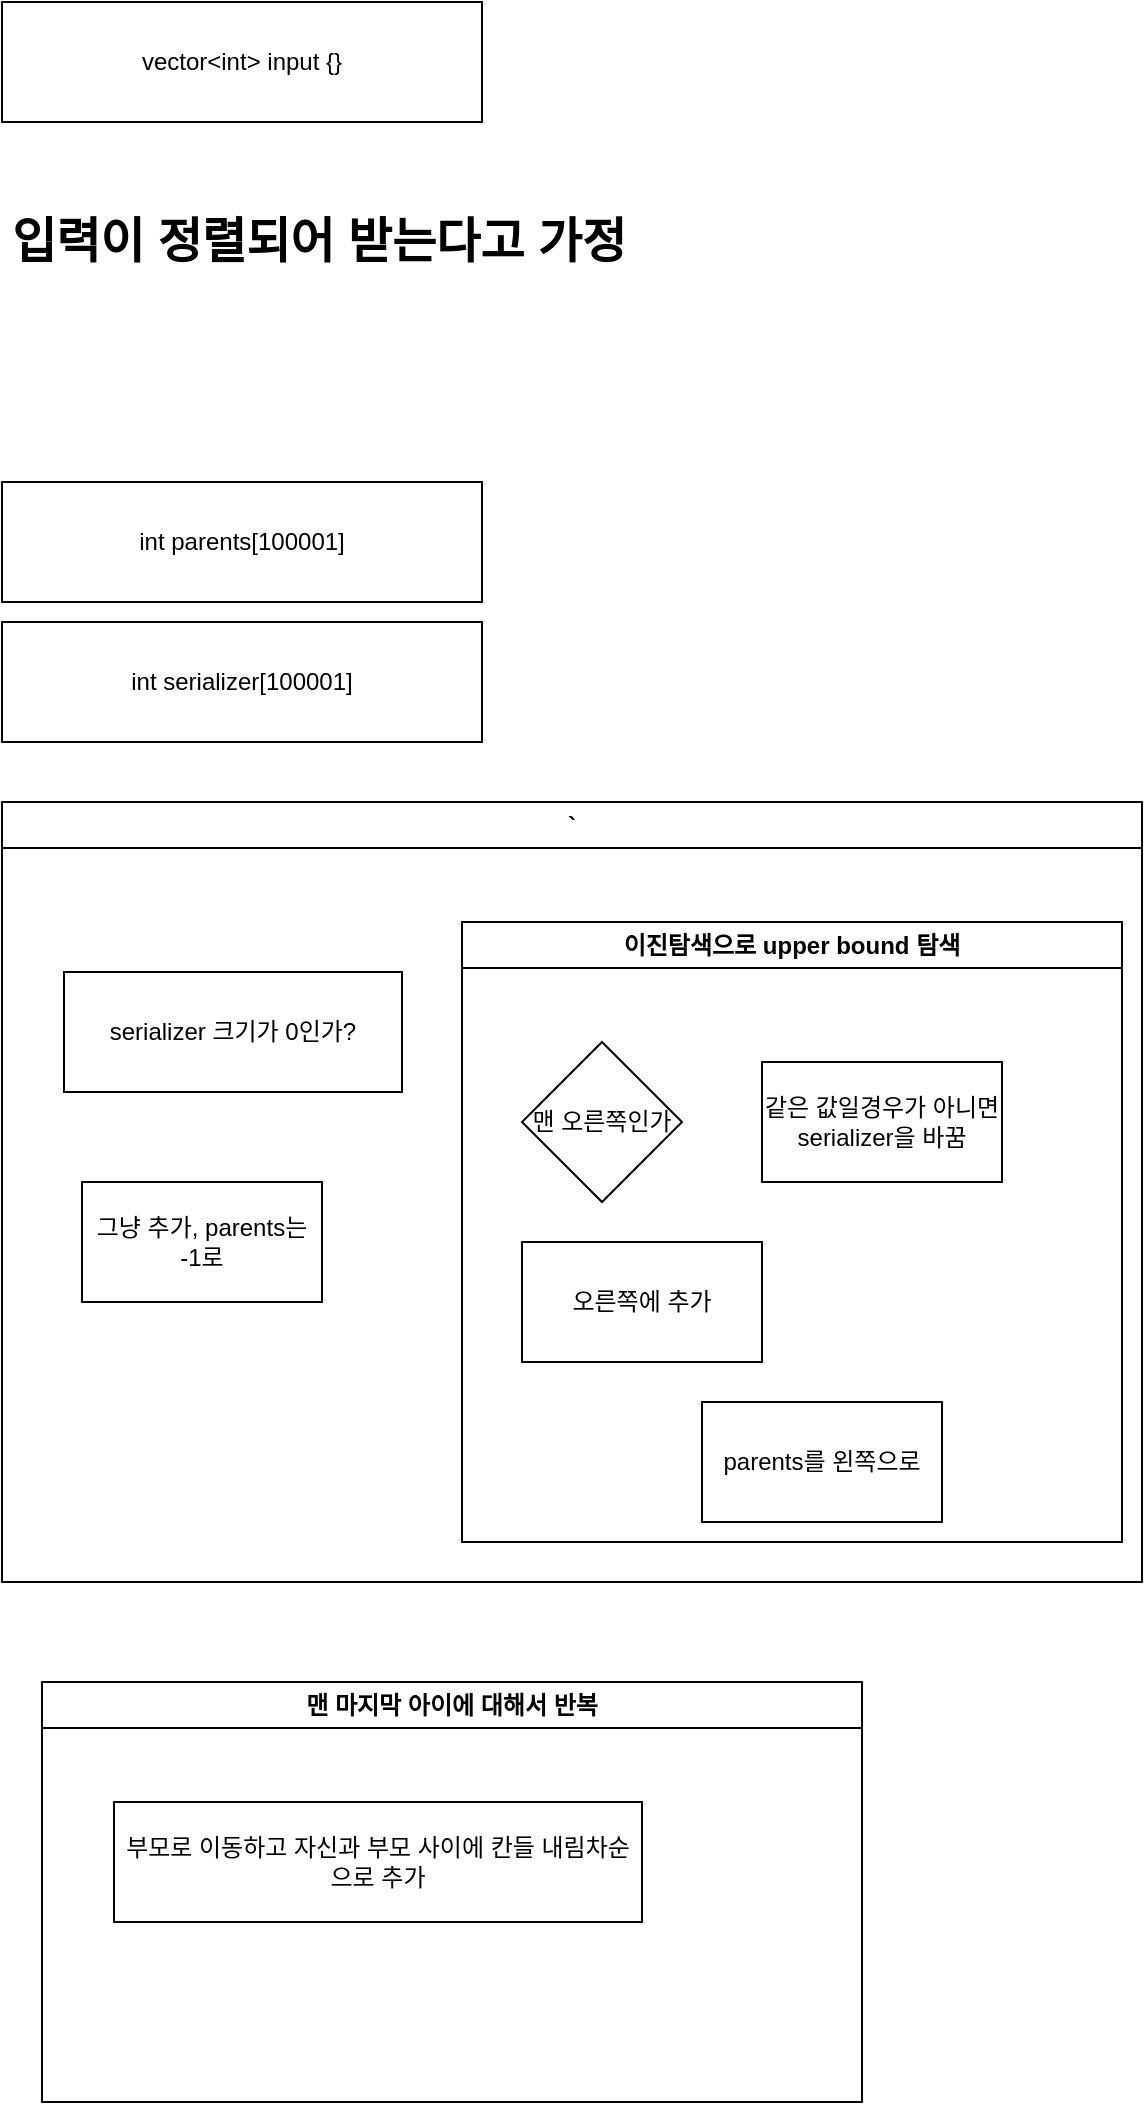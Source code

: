 <mxfile version="23.1.5" type="device">
  <diagram name="페이지-1" id="C_80ixQkP3eMDvwuebmH">
    <mxGraphModel dx="605" dy="692" grid="1" gridSize="10" guides="1" tooltips="1" connect="1" arrows="1" fold="1" page="1" pageScale="1" pageWidth="827" pageHeight="1169" math="0" shadow="0">
      <root>
        <mxCell id="0" />
        <mxCell id="1" parent="0" />
        <mxCell id="0SMTt5g0StI9omXzJdun-1" value="`" style="whiteSpace=wrap;html=1;shape=swimlane;fontStyle=1;startSize=23;" vertex="1" parent="1">
          <mxGeometry x="100" y="440" width="570" height="390" as="geometry" />
        </mxCell>
        <mxCell id="0SMTt5g0StI9omXzJdun-6" value="serializer 크기가 0인가?" style="rounded=0;whiteSpace=wrap;html=1;" vertex="1" parent="0SMTt5g0StI9omXzJdun-1">
          <mxGeometry x="31" y="85" width="169" height="60" as="geometry" />
        </mxCell>
        <mxCell id="0SMTt5g0StI9omXzJdun-8" value="그냥 추가, parents는 -1로" style="whiteSpace=wrap;html=1;" vertex="1" parent="0SMTt5g0StI9omXzJdun-1">
          <mxGeometry x="40" y="190" width="120" height="60" as="geometry" />
        </mxCell>
        <mxCell id="0SMTt5g0StI9omXzJdun-10" value="이진탐색으로 upper bound 탐색" style="swimlane;whiteSpace=wrap;html=1;" vertex="1" parent="0SMTt5g0StI9omXzJdun-1">
          <mxGeometry x="230" y="60" width="330" height="310" as="geometry" />
        </mxCell>
        <mxCell id="0SMTt5g0StI9omXzJdun-12" value="맨 오른쪽인가" style="rhombus;whiteSpace=wrap;html=1;" vertex="1" parent="0SMTt5g0StI9omXzJdun-10">
          <mxGeometry x="30" y="60" width="80" height="80" as="geometry" />
        </mxCell>
        <mxCell id="0SMTt5g0StI9omXzJdun-13" value="오른쪽에 추가" style="rounded=0;whiteSpace=wrap;html=1;" vertex="1" parent="0SMTt5g0StI9omXzJdun-10">
          <mxGeometry x="30" y="160" width="120" height="60" as="geometry" />
        </mxCell>
        <mxCell id="0SMTt5g0StI9omXzJdun-14" value="같은 값일경우가 아니면 serializer을 바꿈" style="rounded=0;whiteSpace=wrap;html=1;" vertex="1" parent="0SMTt5g0StI9omXzJdun-10">
          <mxGeometry x="150" y="70" width="120" height="60" as="geometry" />
        </mxCell>
        <mxCell id="0SMTt5g0StI9omXzJdun-15" value="parents를 왼쪽으로" style="rounded=0;whiteSpace=wrap;html=1;" vertex="1" parent="0SMTt5g0StI9omXzJdun-10">
          <mxGeometry x="120" y="240" width="120" height="60" as="geometry" />
        </mxCell>
        <mxCell id="0SMTt5g0StI9omXzJdun-2" value="int parents[100001]" style="rounded=0;whiteSpace=wrap;html=1;" vertex="1" parent="1">
          <mxGeometry x="100" y="280" width="240" height="60" as="geometry" />
        </mxCell>
        <mxCell id="0SMTt5g0StI9omXzJdun-3" value="int serializer[100001]" style="rounded=0;whiteSpace=wrap;html=1;" vertex="1" parent="1">
          <mxGeometry x="100" y="350" width="240" height="60" as="geometry" />
        </mxCell>
        <mxCell id="0SMTt5g0StI9omXzJdun-4" value="&lt;h1&gt;입력이 정렬되어 받는다고 가정&lt;/h1&gt;&lt;div&gt;&lt;br&gt;&lt;/div&gt;&lt;div&gt;&lt;br&gt;&lt;/div&gt;" style="text;html=1;spacing=5;spacingTop=-20;whiteSpace=wrap;overflow=hidden;rounded=0;" vertex="1" parent="1">
          <mxGeometry x="100" y="140" width="350" height="120" as="geometry" />
        </mxCell>
        <mxCell id="0SMTt5g0StI9omXzJdun-5" value="vector&amp;lt;int&amp;gt; input {}" style="rounded=0;whiteSpace=wrap;html=1;" vertex="1" parent="1">
          <mxGeometry x="100" y="40" width="240" height="60" as="geometry" />
        </mxCell>
        <mxCell id="0SMTt5g0StI9omXzJdun-16" value="맨 마지막 아이에 대해서 반복" style="swimlane;whiteSpace=wrap;html=1;" vertex="1" parent="1">
          <mxGeometry x="120" y="880" width="410" height="210" as="geometry" />
        </mxCell>
        <mxCell id="0SMTt5g0StI9omXzJdun-17" value="부모로 이동하고 자신과 부모 사이에 칸들 내림차순으로 추가" style="rounded=0;whiteSpace=wrap;html=1;" vertex="1" parent="0SMTt5g0StI9omXzJdun-16">
          <mxGeometry x="36" y="60" width="264" height="60" as="geometry" />
        </mxCell>
      </root>
    </mxGraphModel>
  </diagram>
</mxfile>

